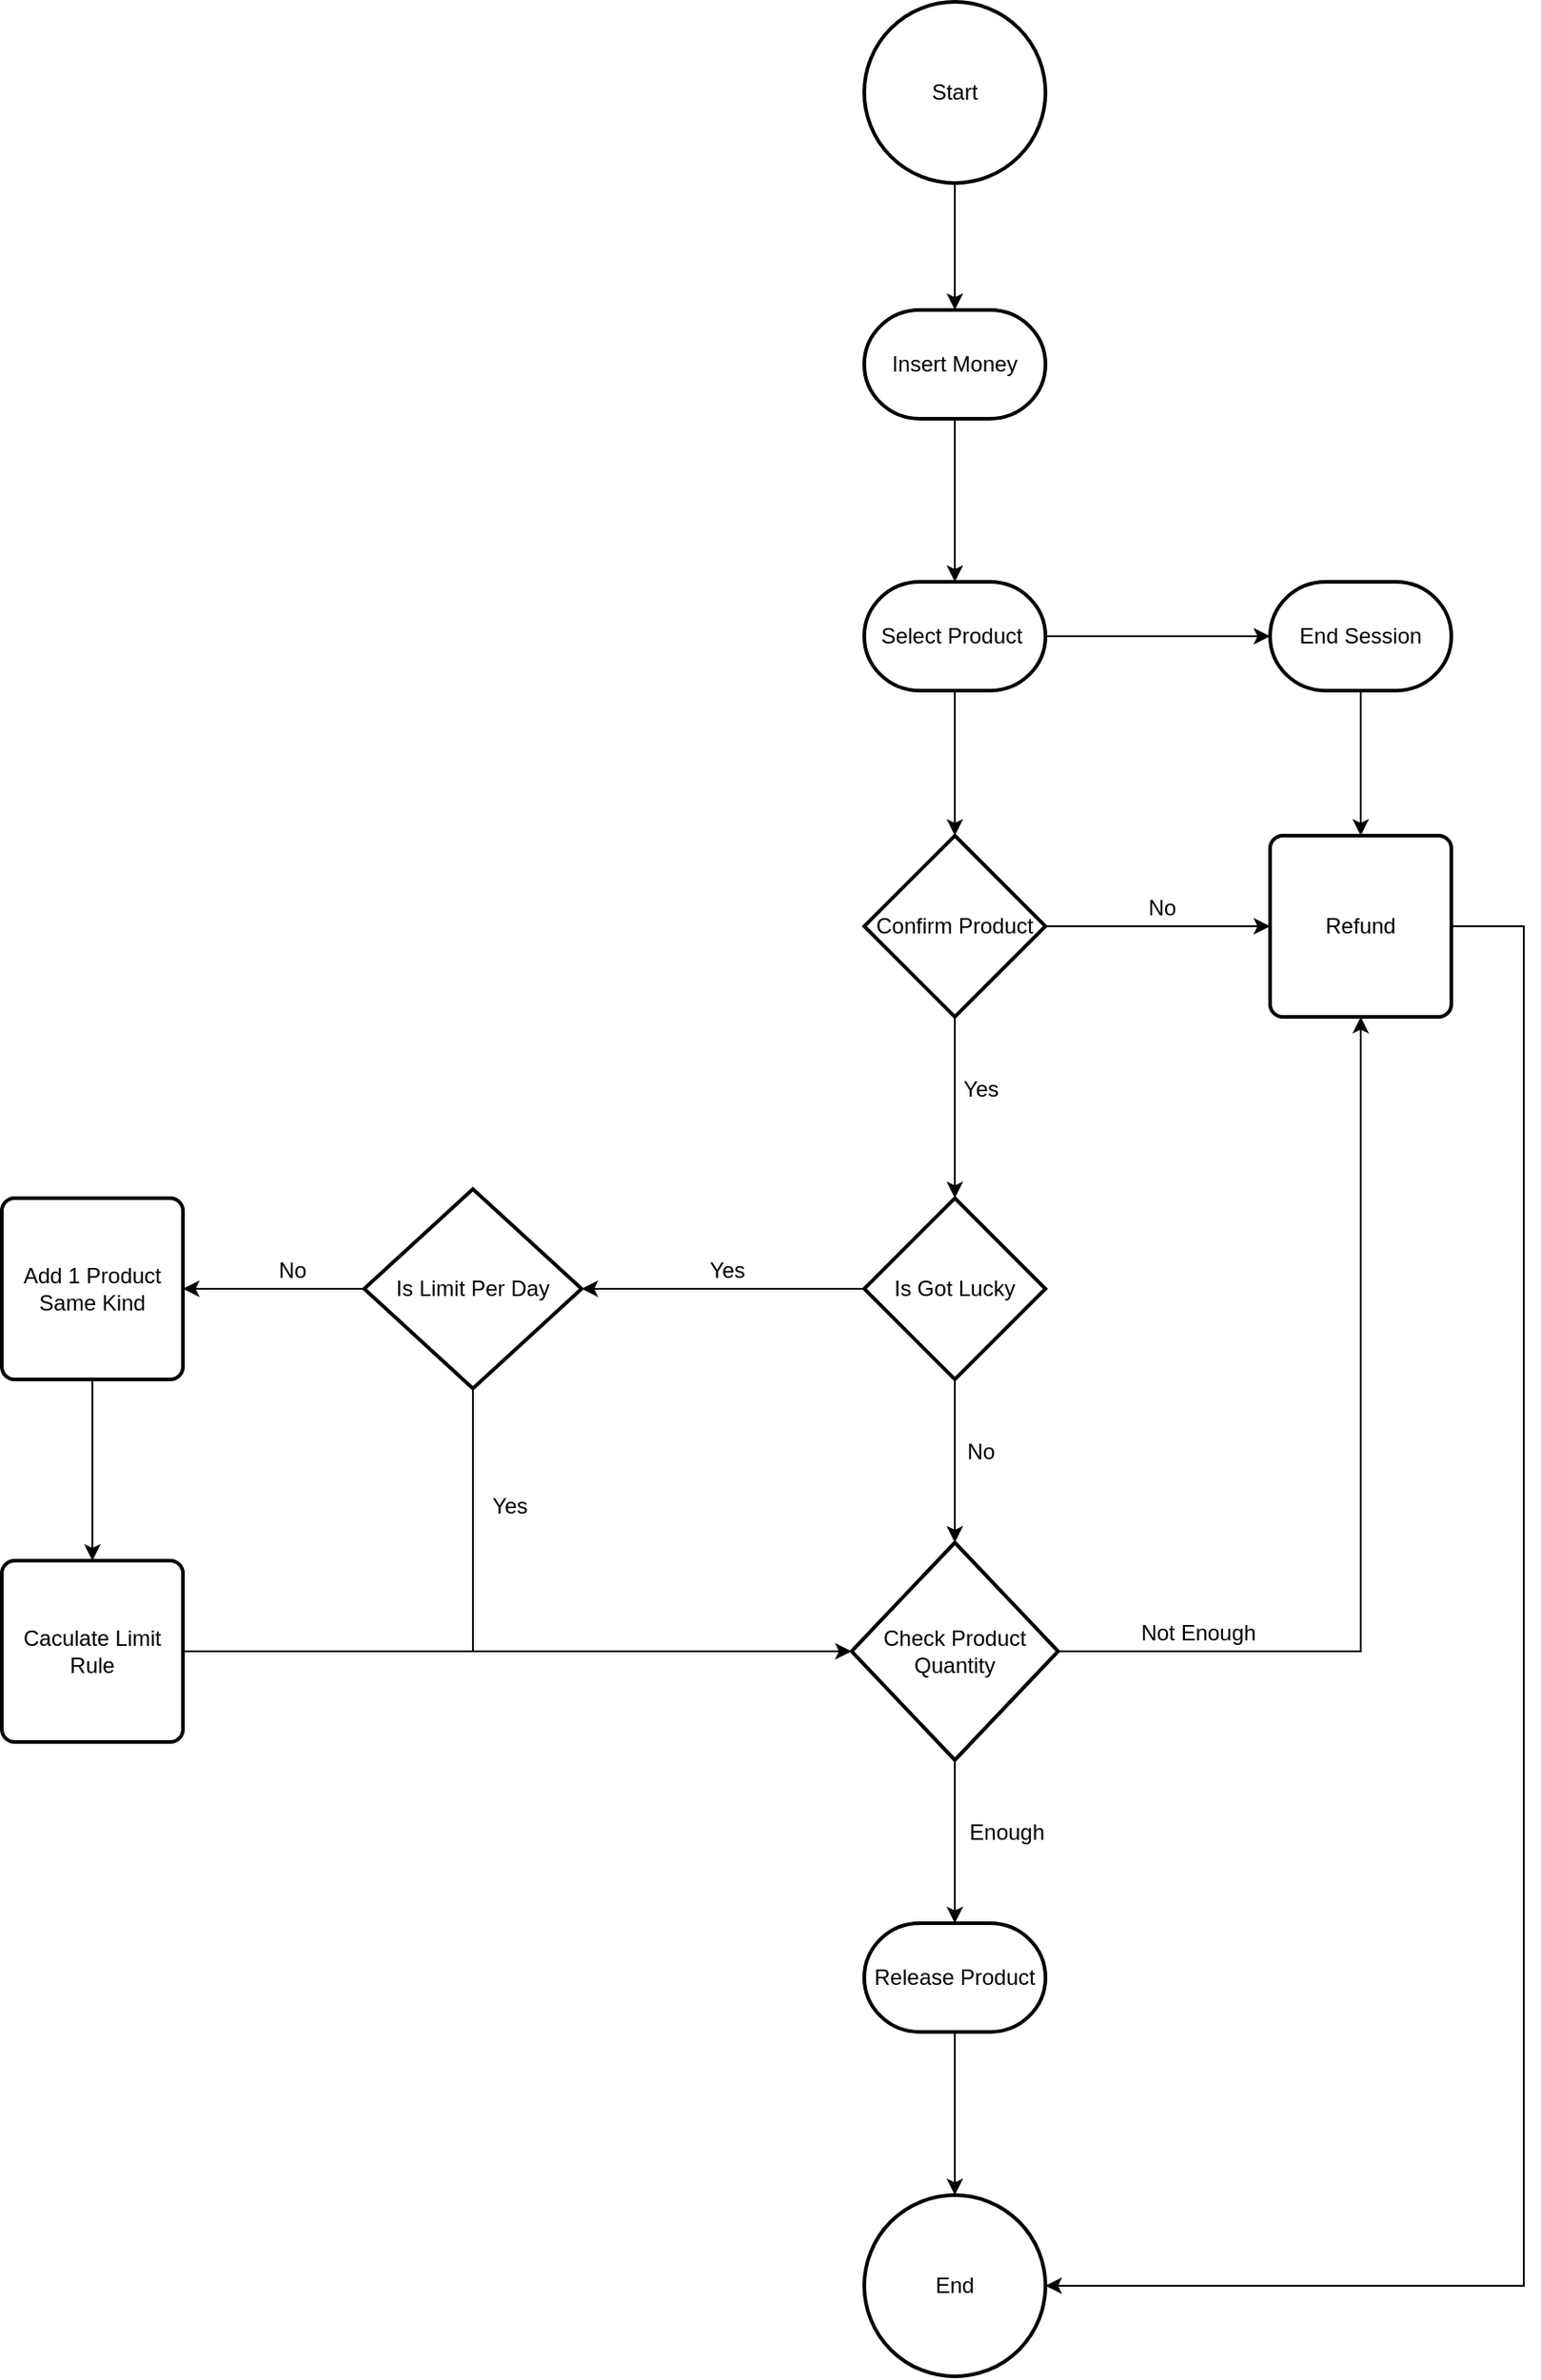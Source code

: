 <mxfile version="14.5.1" type="device"><diagram id="C5RBs43oDa-KdzZeNtuy" name="Page-1"><mxGraphModel dx="2500" dy="1035" grid="1" gridSize="10" guides="1" tooltips="1" connect="1" arrows="1" fold="1" page="1" pageScale="1" pageWidth="827" pageHeight="1169" math="0" shadow="0"><root><mxCell id="WIyWlLk6GJQsqaUBKTNV-0"/><mxCell id="WIyWlLk6GJQsqaUBKTNV-1" parent="WIyWlLk6GJQsqaUBKTNV-0"/><mxCell id="_MbFo8x7hoYVZq2U7cTQ-4" style="edgeStyle=orthogonalEdgeStyle;rounded=0;orthogonalLoop=1;jettySize=auto;html=1;entryX=0.5;entryY=0;entryDx=0;entryDy=0;entryPerimeter=0;exitX=0.5;exitY=1;exitDx=0;exitDy=0;exitPerimeter=0;" parent="WIyWlLk6GJQsqaUBKTNV-1" source="_MbFo8x7hoYVZq2U7cTQ-0" target="_MbFo8x7hoYVZq2U7cTQ-2" edge="1"><mxGeometry relative="1" as="geometry"><mxPoint x="-137" y="200" as="sourcePoint"/><mxPoint x="-137" y="250" as="targetPoint"/></mxGeometry></mxCell><mxCell id="_MbFo8x7hoYVZq2U7cTQ-0" value="Start" style="strokeWidth=2;html=1;shape=mxgraph.flowchart.start_2;whiteSpace=wrap;" parent="WIyWlLk6GJQsqaUBKTNV-1" vertex="1"><mxGeometry x="49" y="320" width="100" height="100" as="geometry"/></mxCell><mxCell id="_MbFo8x7hoYVZq2U7cTQ-14" style="edgeStyle=orthogonalEdgeStyle;rounded=0;orthogonalLoop=1;jettySize=auto;html=1;entryX=0.5;entryY=0;entryDx=0;entryDy=0;entryPerimeter=0;" parent="WIyWlLk6GJQsqaUBKTNV-1" source="_MbFo8x7hoYVZq2U7cTQ-2" target="_MbFo8x7hoYVZq2U7cTQ-3" edge="1"><mxGeometry relative="1" as="geometry"/></mxCell><mxCell id="_MbFo8x7hoYVZq2U7cTQ-2" value="Insert Money" style="strokeWidth=2;html=1;shape=mxgraph.flowchart.terminator;whiteSpace=wrap;" parent="WIyWlLk6GJQsqaUBKTNV-1" vertex="1"><mxGeometry x="49" y="490" width="100" height="60" as="geometry"/></mxCell><mxCell id="_MbFo8x7hoYVZq2U7cTQ-8" style="edgeStyle=orthogonalEdgeStyle;rounded=0;orthogonalLoop=1;jettySize=auto;html=1;entryX=0.5;entryY=0;entryDx=0;entryDy=0;entryPerimeter=0;" parent="WIyWlLk6GJQsqaUBKTNV-1" source="_MbFo8x7hoYVZq2U7cTQ-3" target="_MbFo8x7hoYVZq2U7cTQ-16" edge="1"><mxGeometry relative="1" as="geometry"><mxPoint x="99" y="580" as="targetPoint"/></mxGeometry></mxCell><mxCell id="zDwVwREbati2fKIkJPCD-1" style="edgeStyle=orthogonalEdgeStyle;rounded=0;orthogonalLoop=1;jettySize=auto;html=1;" edge="1" parent="WIyWlLk6GJQsqaUBKTNV-1" source="_MbFo8x7hoYVZq2U7cTQ-3" target="zDwVwREbati2fKIkJPCD-0"><mxGeometry relative="1" as="geometry"/></mxCell><mxCell id="_MbFo8x7hoYVZq2U7cTQ-3" value="Select Product&amp;nbsp;" style="strokeWidth=2;html=1;shape=mxgraph.flowchart.terminator;whiteSpace=wrap;" parent="WIyWlLk6GJQsqaUBKTNV-1" vertex="1"><mxGeometry x="49" y="640" width="100" height="60" as="geometry"/></mxCell><mxCell id="_MbFo8x7hoYVZq2U7cTQ-57" style="edgeStyle=orthogonalEdgeStyle;rounded=0;orthogonalLoop=1;jettySize=auto;html=1;entryX=0;entryY=0.5;entryDx=0;entryDy=0;" parent="WIyWlLk6GJQsqaUBKTNV-1" source="_MbFo8x7hoYVZq2U7cTQ-16" target="_MbFo8x7hoYVZq2U7cTQ-56" edge="1"><mxGeometry relative="1" as="geometry"/></mxCell><mxCell id="_MbFo8x7hoYVZq2U7cTQ-61" style="edgeStyle=orthogonalEdgeStyle;rounded=0;orthogonalLoop=1;jettySize=auto;html=1;entryX=0.5;entryY=0;entryDx=0;entryDy=0;entryPerimeter=0;" parent="WIyWlLk6GJQsqaUBKTNV-1" source="_MbFo8x7hoYVZq2U7cTQ-16" target="_MbFo8x7hoYVZq2U7cTQ-60" edge="1"><mxGeometry relative="1" as="geometry"/></mxCell><mxCell id="_MbFo8x7hoYVZq2U7cTQ-16" value="Confirm Product" style="strokeWidth=2;html=1;shape=mxgraph.flowchart.decision;whiteSpace=wrap;" parent="WIyWlLk6GJQsqaUBKTNV-1" vertex="1"><mxGeometry x="49" y="780" width="100" height="100" as="geometry"/></mxCell><mxCell id="bMCDMgkLfccrKnVsdbIF-5" style="edgeStyle=orthogonalEdgeStyle;rounded=0;orthogonalLoop=1;jettySize=auto;html=1;entryX=1;entryY=0.5;entryDx=0;entryDy=0;entryPerimeter=0;" parent="WIyWlLk6GJQsqaUBKTNV-1" source="_MbFo8x7hoYVZq2U7cTQ-56" target="bMCDMgkLfccrKnVsdbIF-3" edge="1"><mxGeometry relative="1" as="geometry"><Array as="points"><mxPoint x="413" y="830"/><mxPoint x="413" y="1580"/></Array></mxGeometry></mxCell><mxCell id="_MbFo8x7hoYVZq2U7cTQ-56" value="Refund" style="rounded=1;whiteSpace=wrap;html=1;absoluteArcSize=1;arcSize=14;strokeWidth=2;" parent="WIyWlLk6GJQsqaUBKTNV-1" vertex="1"><mxGeometry x="273" y="780" width="100" height="100" as="geometry"/></mxCell><mxCell id="_MbFo8x7hoYVZq2U7cTQ-59" value="No" style="text;html=1;align=center;verticalAlign=middle;resizable=0;points=[];autosize=1;" parent="WIyWlLk6GJQsqaUBKTNV-1" vertex="1"><mxGeometry x="198" y="810" width="30" height="20" as="geometry"/></mxCell><mxCell id="_MbFo8x7hoYVZq2U7cTQ-63" style="edgeStyle=orthogonalEdgeStyle;rounded=0;orthogonalLoop=1;jettySize=auto;html=1;entryX=1;entryY=0.5;entryDx=0;entryDy=0;entryPerimeter=0;" parent="WIyWlLk6GJQsqaUBKTNV-1" source="_MbFo8x7hoYVZq2U7cTQ-60" target="_MbFo8x7hoYVZq2U7cTQ-65" edge="1"><mxGeometry relative="1" as="geometry"><mxPoint x="-107" y="1030" as="targetPoint"/></mxGeometry></mxCell><mxCell id="_MbFo8x7hoYVZq2U7cTQ-74" style="edgeStyle=orthogonalEdgeStyle;rounded=0;orthogonalLoop=1;jettySize=auto;html=1;entryX=0.5;entryY=0;entryDx=0;entryDy=0;entryPerimeter=0;endArrow=classic;endFill=1;" parent="WIyWlLk6GJQsqaUBKTNV-1" source="_MbFo8x7hoYVZq2U7cTQ-60" target="_MbFo8x7hoYVZq2U7cTQ-69" edge="1"><mxGeometry relative="1" as="geometry"/></mxCell><mxCell id="_MbFo8x7hoYVZq2U7cTQ-60" value="Is Got Lucky" style="strokeWidth=2;html=1;shape=mxgraph.flowchart.decision;whiteSpace=wrap;" parent="WIyWlLk6GJQsqaUBKTNV-1" vertex="1"><mxGeometry x="49" y="980" width="100" height="100" as="geometry"/></mxCell><mxCell id="_MbFo8x7hoYVZq2U7cTQ-64" value="Yes" style="text;html=1;align=center;verticalAlign=middle;resizable=0;points=[];autosize=1;" parent="WIyWlLk6GJQsqaUBKTNV-1" vertex="1"><mxGeometry x="-47" y="1010" width="40" height="20" as="geometry"/></mxCell><mxCell id="_MbFo8x7hoYVZq2U7cTQ-67" style="edgeStyle=orthogonalEdgeStyle;rounded=0;orthogonalLoop=1;jettySize=auto;html=1;entryX=1;entryY=0.5;entryDx=0;entryDy=0;" parent="WIyWlLk6GJQsqaUBKTNV-1" source="_MbFo8x7hoYVZq2U7cTQ-65" target="_MbFo8x7hoYVZq2U7cTQ-66" edge="1"><mxGeometry relative="1" as="geometry"/></mxCell><mxCell id="_MbFo8x7hoYVZq2U7cTQ-71" style="edgeStyle=orthogonalEdgeStyle;rounded=0;orthogonalLoop=1;jettySize=auto;html=1;endArrow=none;endFill=0;" parent="WIyWlLk6GJQsqaUBKTNV-1" source="_MbFo8x7hoYVZq2U7cTQ-65" edge="1"><mxGeometry relative="1" as="geometry"><mxPoint x="-167" y="1230" as="targetPoint"/></mxGeometry></mxCell><mxCell id="_MbFo8x7hoYVZq2U7cTQ-65" value="&lt;span&gt;Is Limit Per Day&lt;/span&gt;" style="strokeWidth=2;html=1;shape=mxgraph.flowchart.decision;whiteSpace=wrap;" parent="WIyWlLk6GJQsqaUBKTNV-1" vertex="1"><mxGeometry x="-227" y="975" width="120" height="110" as="geometry"/></mxCell><mxCell id="bMCDMgkLfccrKnVsdbIF-9" style="edgeStyle=orthogonalEdgeStyle;rounded=0;orthogonalLoop=1;jettySize=auto;html=1;" parent="WIyWlLk6GJQsqaUBKTNV-1" source="_MbFo8x7hoYVZq2U7cTQ-66" target="bMCDMgkLfccrKnVsdbIF-8" edge="1"><mxGeometry relative="1" as="geometry"/></mxCell><mxCell id="_MbFo8x7hoYVZq2U7cTQ-66" value="Add 1 Product S&lt;span&gt;ame Kind&lt;/span&gt;" style="rounded=1;whiteSpace=wrap;html=1;absoluteArcSize=1;arcSize=14;strokeWidth=2;" parent="WIyWlLk6GJQsqaUBKTNV-1" vertex="1"><mxGeometry x="-427" y="980" width="100" height="100" as="geometry"/></mxCell><mxCell id="_MbFo8x7hoYVZq2U7cTQ-68" value="No" style="text;html=1;align=center;verticalAlign=middle;resizable=0;points=[];autosize=1;" parent="WIyWlLk6GJQsqaUBKTNV-1" vertex="1"><mxGeometry x="-282" y="1010" width="30" height="20" as="geometry"/></mxCell><mxCell id="_MbFo8x7hoYVZq2U7cTQ-77" style="edgeStyle=orthogonalEdgeStyle;rounded=0;orthogonalLoop=1;jettySize=auto;html=1;endArrow=classic;endFill=1;" parent="WIyWlLk6GJQsqaUBKTNV-1" source="_MbFo8x7hoYVZq2U7cTQ-69" target="_MbFo8x7hoYVZq2U7cTQ-76" edge="1"><mxGeometry relative="1" as="geometry"/></mxCell><mxCell id="bMCDMgkLfccrKnVsdbIF-1" style="edgeStyle=orthogonalEdgeStyle;rounded=0;orthogonalLoop=1;jettySize=auto;html=1;entryX=0.5;entryY=1;entryDx=0;entryDy=0;" parent="WIyWlLk6GJQsqaUBKTNV-1" source="_MbFo8x7hoYVZq2U7cTQ-69" target="_MbFo8x7hoYVZq2U7cTQ-56" edge="1"><mxGeometry relative="1" as="geometry"><mxPoint x="293" y="1230.0" as="targetPoint"/></mxGeometry></mxCell><mxCell id="_MbFo8x7hoYVZq2U7cTQ-69" value="Check Product Quantity" style="strokeWidth=2;html=1;shape=mxgraph.flowchart.decision;whiteSpace=wrap;" parent="WIyWlLk6GJQsqaUBKTNV-1" vertex="1"><mxGeometry x="42" y="1170" width="114" height="120" as="geometry"/></mxCell><mxCell id="_MbFo8x7hoYVZq2U7cTQ-75" value="No" style="text;html=1;align=center;verticalAlign=middle;resizable=0;points=[];autosize=1;" parent="WIyWlLk6GJQsqaUBKTNV-1" vertex="1"><mxGeometry x="98" y="1110" width="30" height="20" as="geometry"/></mxCell><mxCell id="bMCDMgkLfccrKnVsdbIF-4" style="edgeStyle=orthogonalEdgeStyle;rounded=0;orthogonalLoop=1;jettySize=auto;html=1;" parent="WIyWlLk6GJQsqaUBKTNV-1" source="_MbFo8x7hoYVZq2U7cTQ-76" target="bMCDMgkLfccrKnVsdbIF-3" edge="1"><mxGeometry relative="1" as="geometry"/></mxCell><mxCell id="_MbFo8x7hoYVZq2U7cTQ-76" value="Release Product" style="strokeWidth=2;html=1;shape=mxgraph.flowchart.terminator;whiteSpace=wrap;" parent="WIyWlLk6GJQsqaUBKTNV-1" vertex="1"><mxGeometry x="49" y="1380" width="100" height="60" as="geometry"/></mxCell><mxCell id="_MbFo8x7hoYVZq2U7cTQ-78" value="Enough&amp;nbsp;" style="text;html=1;align=center;verticalAlign=middle;resizable=0;points=[];autosize=1;" parent="WIyWlLk6GJQsqaUBKTNV-1" vertex="1"><mxGeometry x="99" y="1320" width="60" height="20" as="geometry"/></mxCell><mxCell id="bMCDMgkLfccrKnVsdbIF-2" value="Not Enough" style="text;html=1;align=center;verticalAlign=middle;resizable=0;points=[];autosize=1;" parent="WIyWlLk6GJQsqaUBKTNV-1" vertex="1"><mxGeometry x="193" y="1210" width="80" height="20" as="geometry"/></mxCell><mxCell id="bMCDMgkLfccrKnVsdbIF-3" value="End" style="strokeWidth=2;html=1;shape=mxgraph.flowchart.start_2;whiteSpace=wrap;" parent="WIyWlLk6GJQsqaUBKTNV-1" vertex="1"><mxGeometry x="49" y="1530" width="100" height="100" as="geometry"/></mxCell><mxCell id="bMCDMgkLfccrKnVsdbIF-6" value="Yes" style="text;html=1;align=center;verticalAlign=middle;resizable=0;points=[];autosize=1;" parent="WIyWlLk6GJQsqaUBKTNV-1" vertex="1"><mxGeometry x="-167" y="1140" width="40" height="20" as="geometry"/></mxCell><mxCell id="bMCDMgkLfccrKnVsdbIF-7" value="Yes" style="text;html=1;align=center;verticalAlign=middle;resizable=0;points=[];autosize=1;" parent="WIyWlLk6GJQsqaUBKTNV-1" vertex="1"><mxGeometry x="93" y="910" width="40" height="20" as="geometry"/></mxCell><mxCell id="bMCDMgkLfccrKnVsdbIF-10" style="edgeStyle=orthogonalEdgeStyle;rounded=0;orthogonalLoop=1;jettySize=auto;html=1;exitX=1;exitY=0.5;exitDx=0;exitDy=0;entryX=0;entryY=0.5;entryDx=0;entryDy=0;entryPerimeter=0;" parent="WIyWlLk6GJQsqaUBKTNV-1" source="bMCDMgkLfccrKnVsdbIF-8" target="_MbFo8x7hoYVZq2U7cTQ-69" edge="1"><mxGeometry relative="1" as="geometry"/></mxCell><mxCell id="bMCDMgkLfccrKnVsdbIF-8" value="Caculate Limit Rule" style="rounded=1;whiteSpace=wrap;html=1;absoluteArcSize=1;arcSize=14;strokeWidth=2;" parent="WIyWlLk6GJQsqaUBKTNV-1" vertex="1"><mxGeometry x="-427" y="1180" width="100" height="100" as="geometry"/></mxCell><mxCell id="zDwVwREbati2fKIkJPCD-2" style="edgeStyle=orthogonalEdgeStyle;rounded=0;orthogonalLoop=1;jettySize=auto;html=1;" edge="1" parent="WIyWlLk6GJQsqaUBKTNV-1" source="zDwVwREbati2fKIkJPCD-0" target="_MbFo8x7hoYVZq2U7cTQ-56"><mxGeometry relative="1" as="geometry"/></mxCell><mxCell id="zDwVwREbati2fKIkJPCD-0" value="End Session" style="strokeWidth=2;html=1;shape=mxgraph.flowchart.terminator;whiteSpace=wrap;" vertex="1" parent="WIyWlLk6GJQsqaUBKTNV-1"><mxGeometry x="273" y="640" width="100" height="60" as="geometry"/></mxCell></root></mxGraphModel></diagram></mxfile>